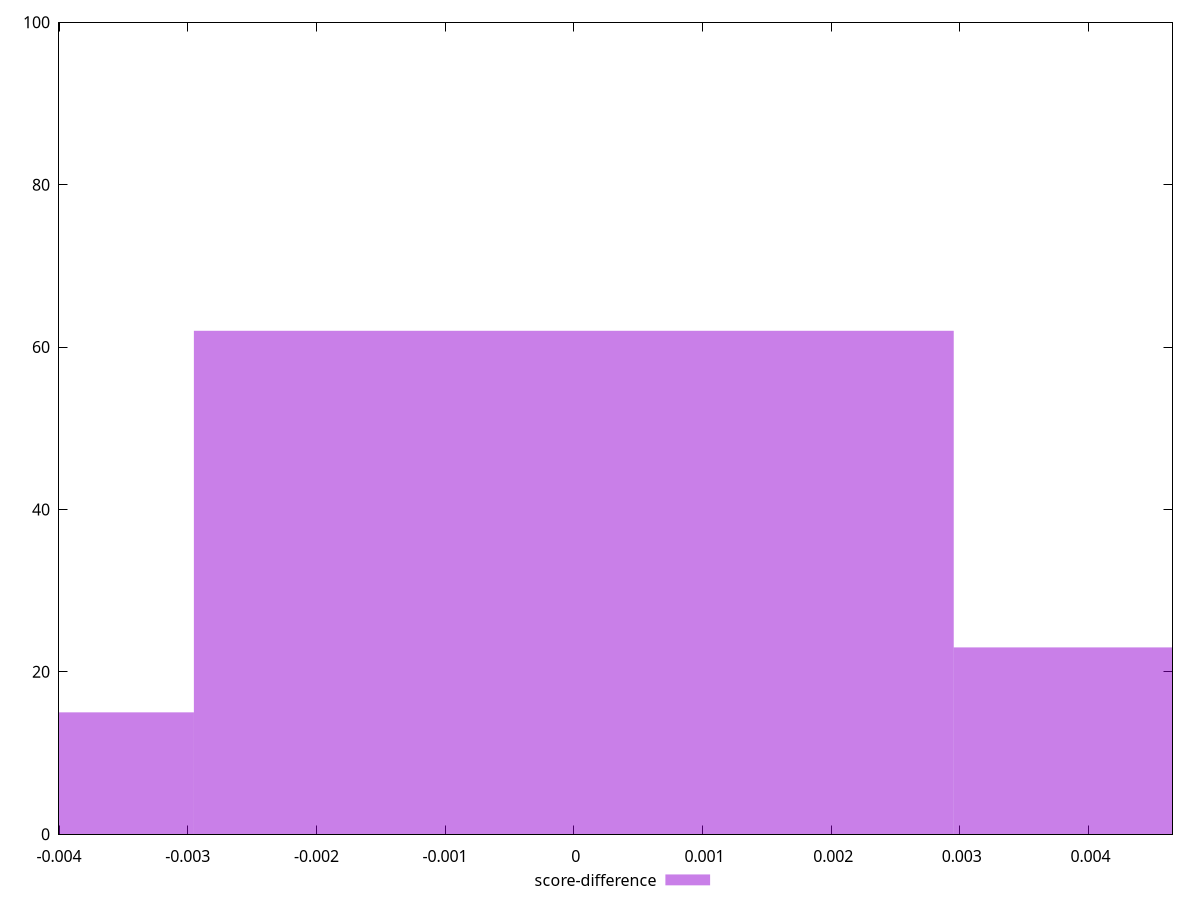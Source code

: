 reset

$scoreDifference <<EOF
0 62
0.005904672058208636 23
-0.005904672058208636 15
EOF

set key outside below
set boxwidth 0.005904672058208636
set xrange [-0.0040004695589968:0.0046523825148802045]
set yrange [0:100]
set trange [0:100]
set style fill transparent solid 0.5 noborder
set terminal svg size 640, 490 enhanced background rgb 'white'
set output "reprap/cumulative-layout-shift/samples/pages+cached+noexternal+nofonts+nosvg+noimg/score-difference/histogram.svg"

plot $scoreDifference title "score-difference" with boxes

reset
